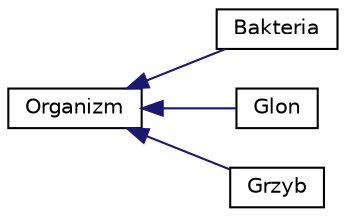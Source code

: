 digraph "Graficzna hierarchia klas"
{
 // LATEX_PDF_SIZE
  edge [fontname="Helvetica",fontsize="10",labelfontname="Helvetica",labelfontsize="10"];
  node [fontname="Helvetica",fontsize="10",shape=record];
  rankdir="LR";
  Node0 [label="Organizm",height=0.2,width=0.4,color="black", fillcolor="white", style="filled",URL="$class_organizm.html",tooltip="Klasa Organizm, która jest dziedziczona przez podklasy gatunków."];
  Node0 -> Node1 [dir="back",color="midnightblue",fontsize="10",style="solid",fontname="Helvetica"];
  Node1 [label="Bakteria",height=0.2,width=0.4,color="black", fillcolor="white", style="filled",URL="$class_bakteria.html",tooltip=" "];
  Node0 -> Node2 [dir="back",color="midnightblue",fontsize="10",style="solid",fontname="Helvetica"];
  Node2 [label="Glon",height=0.2,width=0.4,color="black", fillcolor="white", style="filled",URL="$class_glon.html",tooltip=" "];
  Node0 -> Node3 [dir="back",color="midnightblue",fontsize="10",style="solid",fontname="Helvetica"];
  Node3 [label="Grzyb",height=0.2,width=0.4,color="black", fillcolor="white", style="filled",URL="$class_grzyb.html",tooltip="Organizm oczyszczający Srodowisko z martwych organizmów."];
}
